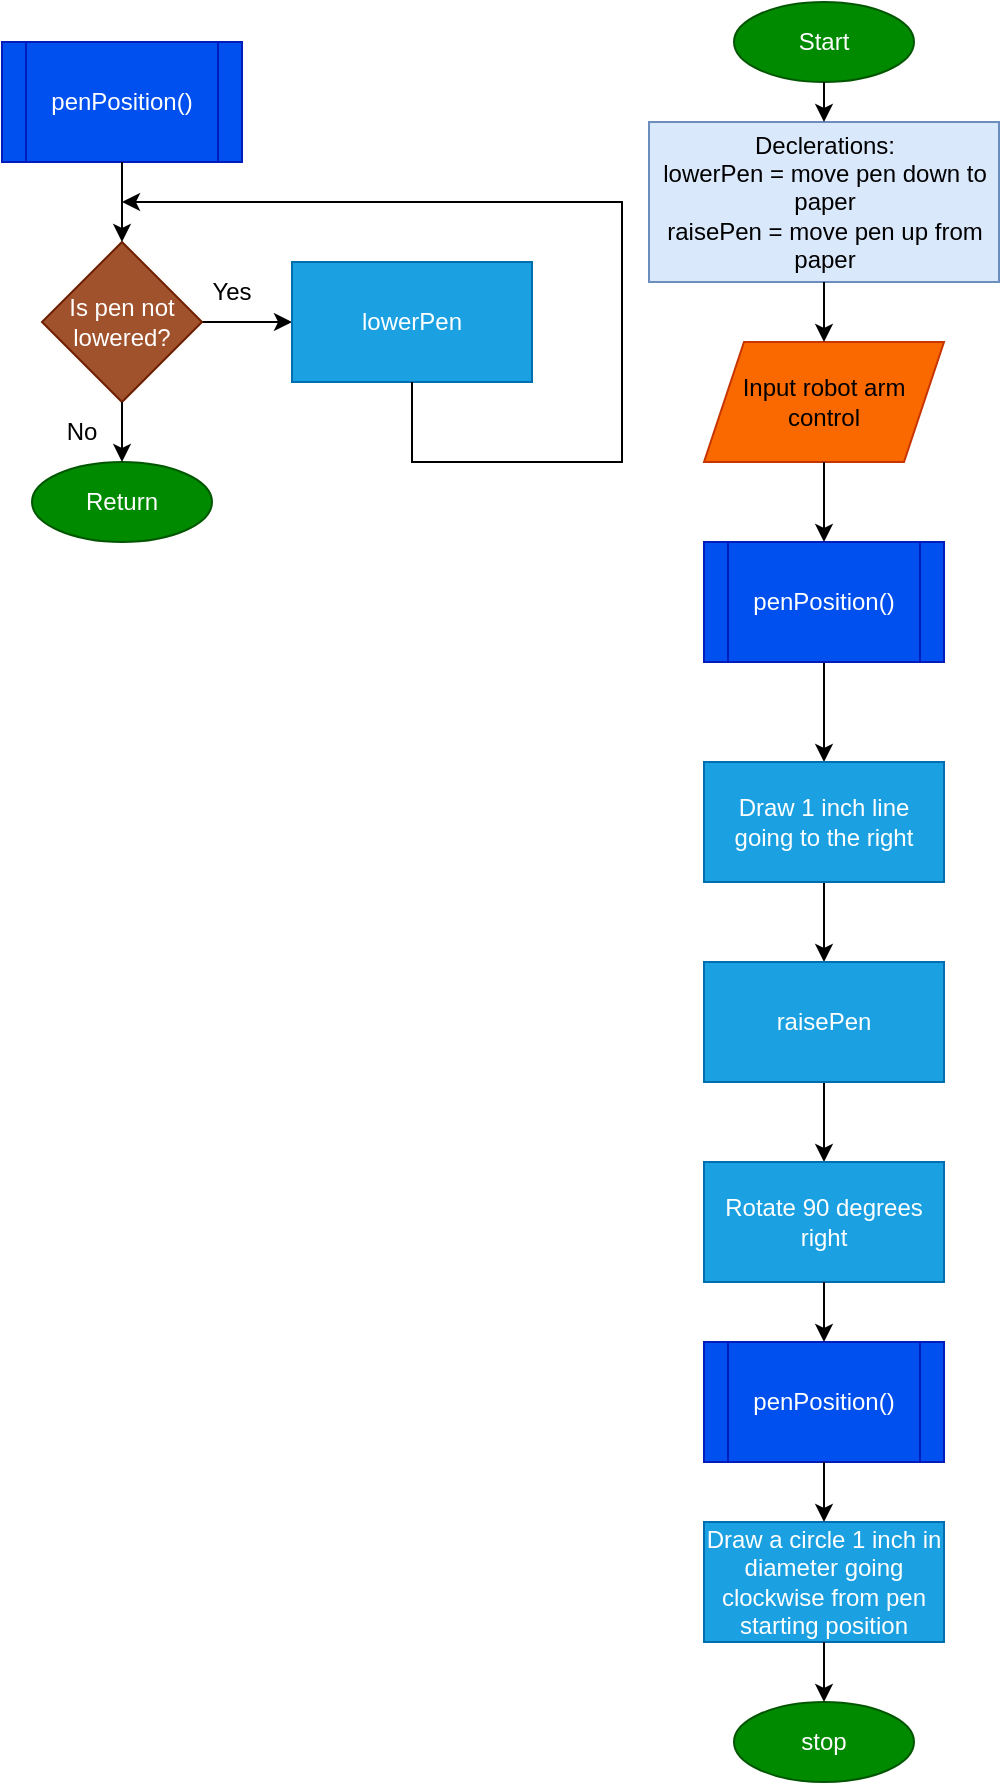 <mxfile version="28.2.5">
  <diagram name="Page-1" id="YFdvGaPO-9DfpeQJACmc">
    <mxGraphModel dx="1441" dy="876" grid="1" gridSize="10" guides="1" tooltips="1" connect="1" arrows="1" fold="1" page="1" pageScale="1" pageWidth="850" pageHeight="1100" math="0" shadow="0">
      <root>
        <mxCell id="0" />
        <mxCell id="1" parent="0" />
        <mxCell id="SRk77NcK-RwlmNl0mzTW-1" value="Start" style="ellipse;whiteSpace=wrap;html=1;fillColor=#008a00;fontColor=#ffffff;strokeColor=#005700;" vertex="1" parent="1">
          <mxGeometry x="400" y="50" width="90" height="40" as="geometry" />
        </mxCell>
        <mxCell id="SRk77NcK-RwlmNl0mzTW-2" value="Input robot arm control" style="shape=parallelogram;perimeter=parallelogramPerimeter;whiteSpace=wrap;html=1;fixedSize=1;fillColor=#fa6800;strokeColor=#C73500;fontColor=#000000;" vertex="1" parent="1">
          <mxGeometry x="385" y="220" width="120" height="60" as="geometry" />
        </mxCell>
        <mxCell id="SRk77NcK-RwlmNl0mzTW-17" value="" style="edgeStyle=orthogonalEdgeStyle;rounded=0;orthogonalLoop=1;jettySize=auto;html=1;" edge="1" parent="1" source="SRk77NcK-RwlmNl0mzTW-31" target="SRk77NcK-RwlmNl0mzTW-16">
          <mxGeometry relative="1" as="geometry">
            <mxPoint x="445" y="400" as="sourcePoint" />
          </mxGeometry>
        </mxCell>
        <mxCell id="SRk77NcK-RwlmNl0mzTW-13" value="Declerations:&lt;div&gt;lowerPen = move pen down to paper&lt;/div&gt;&lt;div&gt;&lt;span style=&quot;background-color: transparent; color: light-dark(rgb(0, 0, 0), rgb(255, 255, 255));&quot;&gt;raisePen = move pen up from paper&lt;/span&gt;&lt;/div&gt;" style="rounded=0;whiteSpace=wrap;html=1;fillColor=#dae8fc;strokeColor=#6c8ebf;" vertex="1" parent="1">
          <mxGeometry x="357.5" y="110" width="175" height="80" as="geometry" />
        </mxCell>
        <mxCell id="SRk77NcK-RwlmNl0mzTW-19" value="" style="edgeStyle=orthogonalEdgeStyle;rounded=0;orthogonalLoop=1;jettySize=auto;html=1;" edge="1" parent="1" source="SRk77NcK-RwlmNl0mzTW-16" target="SRk77NcK-RwlmNl0mzTW-18">
          <mxGeometry relative="1" as="geometry" />
        </mxCell>
        <mxCell id="SRk77NcK-RwlmNl0mzTW-16" value="Draw 1 inch line going to the right" style="whiteSpace=wrap;html=1;fillColor=#1ba1e2;strokeColor=#006EAF;fontColor=#ffffff;" vertex="1" parent="1">
          <mxGeometry x="385" y="430" width="120" height="60" as="geometry" />
        </mxCell>
        <mxCell id="SRk77NcK-RwlmNl0mzTW-21" value="" style="edgeStyle=orthogonalEdgeStyle;rounded=0;orthogonalLoop=1;jettySize=auto;html=1;" edge="1" parent="1" source="SRk77NcK-RwlmNl0mzTW-18" target="SRk77NcK-RwlmNl0mzTW-20">
          <mxGeometry relative="1" as="geometry" />
        </mxCell>
        <mxCell id="SRk77NcK-RwlmNl0mzTW-18" value="raisePen" style="whiteSpace=wrap;html=1;fillColor=#1ba1e2;strokeColor=#006EAF;fontColor=#ffffff;" vertex="1" parent="1">
          <mxGeometry x="385" y="530" width="120" height="60" as="geometry" />
        </mxCell>
        <mxCell id="SRk77NcK-RwlmNl0mzTW-20" value="Rotate 90 degrees right" style="whiteSpace=wrap;html=1;fillColor=#1ba1e2;strokeColor=#006EAF;fontColor=#ffffff;" vertex="1" parent="1">
          <mxGeometry x="385" y="630" width="120" height="60" as="geometry" />
        </mxCell>
        <mxCell id="SRk77NcK-RwlmNl0mzTW-22" value="penPosition()" style="shape=process;whiteSpace=wrap;html=1;backgroundOutline=1;fillColor=#0050ef;fontColor=#ffffff;strokeColor=#001DBC;" vertex="1" parent="1">
          <mxGeometry x="34" y="70" width="120" height="60" as="geometry" />
        </mxCell>
        <mxCell id="SRk77NcK-RwlmNl0mzTW-23" value="" style="edgeStyle=orthogonalEdgeStyle;rounded=0;orthogonalLoop=1;jettySize=auto;html=1;" edge="1" parent="1" source="SRk77NcK-RwlmNl0mzTW-24" target="SRk77NcK-RwlmNl0mzTW-25">
          <mxGeometry relative="1" as="geometry" />
        </mxCell>
        <mxCell id="SRk77NcK-RwlmNl0mzTW-24" value="Is pen not lowered?" style="rhombus;whiteSpace=wrap;html=1;fillColor=#a0522d;strokeColor=#6D1F00;fontColor=#ffffff;" vertex="1" parent="1">
          <mxGeometry x="54" y="170" width="80" height="80" as="geometry" />
        </mxCell>
        <mxCell id="SRk77NcK-RwlmNl0mzTW-25" value="lowerPen" style="whiteSpace=wrap;html=1;fillColor=#1ba1e2;strokeColor=#006EAF;fontColor=#ffffff;" vertex="1" parent="1">
          <mxGeometry x="179" y="180" width="120" height="60" as="geometry" />
        </mxCell>
        <mxCell id="SRk77NcK-RwlmNl0mzTW-26" value="Return" style="ellipse;whiteSpace=wrap;html=1;fillColor=#008a00;fontColor=#ffffff;strokeColor=#005700;" vertex="1" parent="1">
          <mxGeometry x="49" y="280" width="90" height="40" as="geometry" />
        </mxCell>
        <mxCell id="SRk77NcK-RwlmNl0mzTW-27" value="" style="endArrow=classic;html=1;rounded=0;exitX=0.5;exitY=1;exitDx=0;exitDy=0;" edge="1" parent="1" source="SRk77NcK-RwlmNl0mzTW-22" target="SRk77NcK-RwlmNl0mzTW-24">
          <mxGeometry width="50" height="50" relative="1" as="geometry">
            <mxPoint x="234" y="310" as="sourcePoint" />
            <mxPoint x="284" y="260" as="targetPoint" />
          </mxGeometry>
        </mxCell>
        <mxCell id="SRk77NcK-RwlmNl0mzTW-28" value="" style="endArrow=classic;html=1;rounded=0;exitX=0.5;exitY=1;exitDx=0;exitDy=0;" edge="1" parent="1" source="SRk77NcK-RwlmNl0mzTW-24" target="SRk77NcK-RwlmNl0mzTW-26">
          <mxGeometry width="50" height="50" relative="1" as="geometry">
            <mxPoint x="234" y="310" as="sourcePoint" />
            <mxPoint x="284" y="260" as="targetPoint" />
          </mxGeometry>
        </mxCell>
        <mxCell id="SRk77NcK-RwlmNl0mzTW-29" value="Yes" style="text;html=1;align=center;verticalAlign=middle;whiteSpace=wrap;rounded=0;" vertex="1" parent="1">
          <mxGeometry x="119" y="180" width="60" height="30" as="geometry" />
        </mxCell>
        <mxCell id="SRk77NcK-RwlmNl0mzTW-30" value="No" style="text;html=1;align=center;verticalAlign=middle;whiteSpace=wrap;rounded=0;" vertex="1" parent="1">
          <mxGeometry x="44" y="250" width="60" height="30" as="geometry" />
        </mxCell>
        <mxCell id="SRk77NcK-RwlmNl0mzTW-31" value="penPosition()" style="shape=process;whiteSpace=wrap;html=1;backgroundOutline=1;fillColor=#0050ef;fontColor=#ffffff;strokeColor=#001DBC;" vertex="1" parent="1">
          <mxGeometry x="385" y="320" width="120" height="60" as="geometry" />
        </mxCell>
        <mxCell id="SRk77NcK-RwlmNl0mzTW-32" value="" style="endArrow=classic;html=1;rounded=0;entryX=0.5;entryY=0;entryDx=0;entryDy=0;" edge="1" parent="1" source="SRk77NcK-RwlmNl0mzTW-2" target="SRk77NcK-RwlmNl0mzTW-31">
          <mxGeometry width="50" height="50" relative="1" as="geometry">
            <mxPoint x="340" y="300" as="sourcePoint" />
            <mxPoint x="390" y="250" as="targetPoint" />
          </mxGeometry>
        </mxCell>
        <mxCell id="SRk77NcK-RwlmNl0mzTW-33" value="" style="endArrow=classic;html=1;rounded=0;" edge="1" parent="1" source="SRk77NcK-RwlmNl0mzTW-13" target="SRk77NcK-RwlmNl0mzTW-2">
          <mxGeometry width="50" height="50" relative="1" as="geometry">
            <mxPoint x="340" y="300" as="sourcePoint" />
            <mxPoint x="390" y="250" as="targetPoint" />
          </mxGeometry>
        </mxCell>
        <mxCell id="SRk77NcK-RwlmNl0mzTW-34" value="" style="endArrow=classic;html=1;rounded=0;exitX=0.5;exitY=1;exitDx=0;exitDy=0;" edge="1" parent="1" source="SRk77NcK-RwlmNl0mzTW-1" target="SRk77NcK-RwlmNl0mzTW-13">
          <mxGeometry width="50" height="50" relative="1" as="geometry">
            <mxPoint x="340" y="300" as="sourcePoint" />
            <mxPoint x="390" y="250" as="targetPoint" />
          </mxGeometry>
        </mxCell>
        <mxCell id="SRk77NcK-RwlmNl0mzTW-35" value="penPosition()" style="shape=process;whiteSpace=wrap;html=1;backgroundOutline=1;fillColor=#0050ef;fontColor=#ffffff;strokeColor=#001DBC;" vertex="1" parent="1">
          <mxGeometry x="385" y="720" width="120" height="60" as="geometry" />
        </mxCell>
        <mxCell id="SRk77NcK-RwlmNl0mzTW-36" value="" style="endArrow=classic;html=1;rounded=0;exitX=0.5;exitY=1;exitDx=0;exitDy=0;" edge="1" parent="1" source="SRk77NcK-RwlmNl0mzTW-20" target="SRk77NcK-RwlmNl0mzTW-35">
          <mxGeometry width="50" height="50" relative="1" as="geometry">
            <mxPoint x="340" y="620" as="sourcePoint" />
            <mxPoint x="390" y="570" as="targetPoint" />
          </mxGeometry>
        </mxCell>
        <mxCell id="SRk77NcK-RwlmNl0mzTW-37" value="Draw a circle 1 inch in diameter going clockwise from pen starting position" style="whiteSpace=wrap;html=1;fillColor=#1ba1e2;strokeColor=#006EAF;fontColor=#ffffff;" vertex="1" parent="1">
          <mxGeometry x="385" y="810" width="120" height="60" as="geometry" />
        </mxCell>
        <mxCell id="SRk77NcK-RwlmNl0mzTW-38" value="stop" style="ellipse;whiteSpace=wrap;html=1;fillColor=#008a00;fontColor=#ffffff;strokeColor=#005700;" vertex="1" parent="1">
          <mxGeometry x="400" y="900" width="90" height="40" as="geometry" />
        </mxCell>
        <mxCell id="SRk77NcK-RwlmNl0mzTW-39" value="" style="endArrow=classic;html=1;rounded=0;exitX=0.5;exitY=1;exitDx=0;exitDy=0;" edge="1" parent="1" source="SRk77NcK-RwlmNl0mzTW-35" target="SRk77NcK-RwlmNl0mzTW-37">
          <mxGeometry width="50" height="50" relative="1" as="geometry">
            <mxPoint x="340" y="830" as="sourcePoint" />
            <mxPoint x="390" y="780" as="targetPoint" />
          </mxGeometry>
        </mxCell>
        <mxCell id="SRk77NcK-RwlmNl0mzTW-40" value="" style="endArrow=classic;html=1;rounded=0;exitX=0.5;exitY=1;exitDx=0;exitDy=0;" edge="1" parent="1" source="SRk77NcK-RwlmNl0mzTW-37" target="SRk77NcK-RwlmNl0mzTW-38">
          <mxGeometry width="50" height="50" relative="1" as="geometry">
            <mxPoint x="340" y="720" as="sourcePoint" />
            <mxPoint x="390" y="670" as="targetPoint" />
          </mxGeometry>
        </mxCell>
        <mxCell id="SRk77NcK-RwlmNl0mzTW-41" value="" style="endArrow=classic;html=1;rounded=0;exitX=0.5;exitY=1;exitDx=0;exitDy=0;" edge="1" parent="1" source="SRk77NcK-RwlmNl0mzTW-25">
          <mxGeometry width="50" height="50" relative="1" as="geometry">
            <mxPoint x="254" y="520" as="sourcePoint" />
            <mxPoint x="94" y="150" as="targetPoint" />
            <Array as="points">
              <mxPoint x="239" y="280" />
              <mxPoint x="344" y="280" />
              <mxPoint x="344" y="150" />
            </Array>
          </mxGeometry>
        </mxCell>
      </root>
    </mxGraphModel>
  </diagram>
</mxfile>

